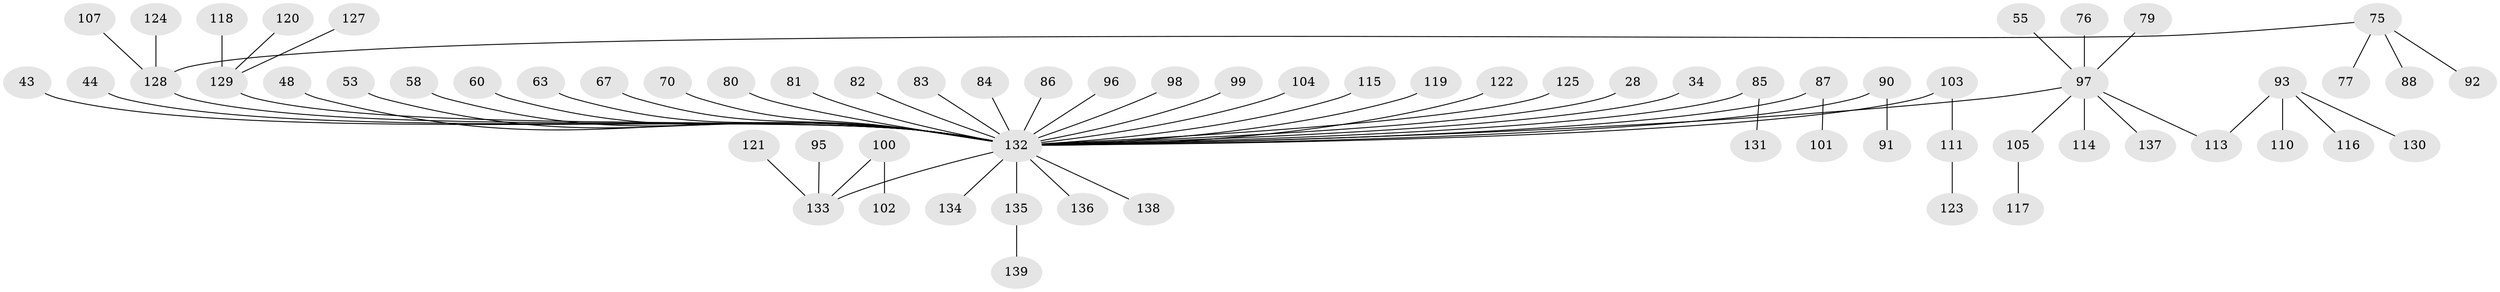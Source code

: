 // original degree distribution, {4: 0.07194244604316546, 8: 0.014388489208633094, 3: 0.14388489208633093, 5: 0.02877697841726619, 6: 0.014388489208633094, 2: 0.19424460431654678, 1: 0.5323741007194245}
// Generated by graph-tools (version 1.1) at 2025/52/03/09/25 04:52:38]
// undirected, 69 vertices, 68 edges
graph export_dot {
graph [start="1"]
  node [color=gray90,style=filled];
  28;
  34;
  43;
  44;
  48 [super="+41"];
  53;
  55;
  58;
  60;
  63;
  67;
  70;
  75 [super="+52+65"];
  76;
  77;
  79;
  80;
  81;
  82;
  83;
  84;
  85;
  86;
  87;
  88;
  90;
  91;
  92;
  93;
  95;
  96;
  97 [super="+73+50"];
  98;
  99;
  100;
  101;
  102;
  103;
  104;
  105;
  107;
  110;
  111;
  113 [super="+78"];
  114;
  115;
  116;
  117;
  118;
  119;
  120;
  121;
  122;
  123;
  124;
  125;
  127;
  128 [super="+42+72+46"];
  129 [super="+109"];
  130;
  131;
  132 [super="+10+22+33+54+51+69+94+89+61+112+27+71+126+108"];
  133 [super="+17+32+31+40+106+38"];
  134;
  135;
  136;
  137;
  138;
  139;
  28 -- 132;
  34 -- 132;
  43 -- 132;
  44 -- 132;
  48 -- 132;
  53 -- 132;
  55 -- 97;
  58 -- 132;
  60 -- 132;
  63 -- 132;
  67 -- 132;
  70 -- 132;
  75 -- 88;
  75 -- 92;
  75 -- 77;
  75 -- 128;
  76 -- 97;
  79 -- 97;
  80 -- 132;
  81 -- 132;
  82 -- 132;
  83 -- 132;
  84 -- 132;
  85 -- 131;
  85 -- 132;
  86 -- 132;
  87 -- 101;
  87 -- 132;
  90 -- 91;
  90 -- 132;
  93 -- 110;
  93 -- 116;
  93 -- 130;
  93 -- 113;
  95 -- 133;
  96 -- 132;
  97 -- 105;
  97 -- 113;
  97 -- 114;
  97 -- 137;
  97 -- 132;
  98 -- 132;
  99 -- 132;
  100 -- 102;
  100 -- 133;
  103 -- 111;
  103 -- 132;
  104 -- 132;
  105 -- 117;
  107 -- 128;
  111 -- 123;
  115 -- 132;
  118 -- 129;
  119 -- 132;
  120 -- 129;
  121 -- 133;
  122 -- 132;
  124 -- 128;
  125 -- 132;
  127 -- 129;
  128 -- 132;
  129 -- 132;
  132 -- 136;
  132 -- 133;
  132 -- 134;
  132 -- 135;
  132 -- 138;
  135 -- 139;
}
